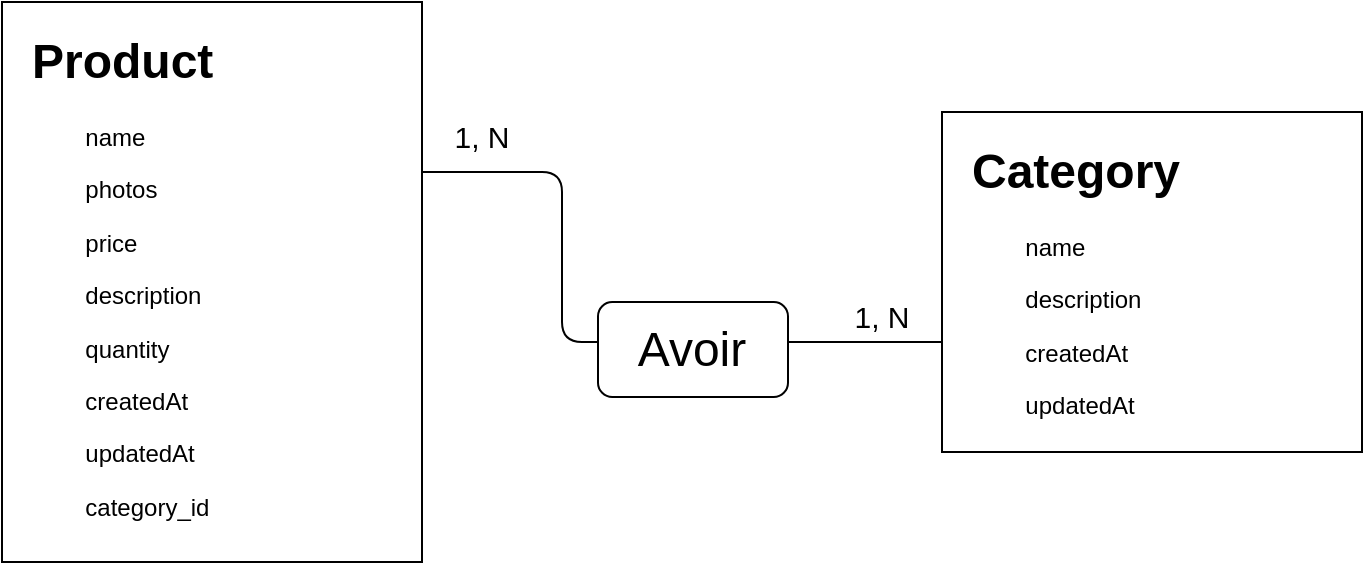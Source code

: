 <mxfile>
    <diagram id="AF0LznQo4-ePV2PRnuM4" name="Page-1">
        <mxGraphModel dx="917" dy="689" grid="1" gridSize="10" guides="1" tooltips="1" connect="1" arrows="1" fold="1" page="1" pageScale="1" pageWidth="850" pageHeight="1100" math="0" shadow="0">
            <root>
                <mxCell id="0"/>
                <mxCell id="1" parent="0"/>
                <mxCell id="2" value="" style="rounded=0;whiteSpace=wrap;html=1;" parent="1" vertex="1">
                    <mxGeometry x="80" y="80" width="210" height="280" as="geometry"/>
                </mxCell>
                <mxCell id="4" value="&lt;h1&gt;Product&lt;/h1&gt;&lt;p&gt;&lt;span style=&quot;background-color: initial;&quot;&gt;&lt;span style=&quot;white-space: pre;&quot;&gt;&#9;&lt;/span&gt;name&lt;/span&gt;&lt;/p&gt;&lt;p&gt;&amp;nbsp; &amp;nbsp; &amp;nbsp; &amp;nbsp; photos&lt;/p&gt;&lt;p&gt;&amp;nbsp; &amp;nbsp; &amp;nbsp; &amp;nbsp; price&lt;/p&gt;&lt;p&gt;&amp;nbsp; &amp;nbsp; &amp;nbsp; &amp;nbsp; description&lt;/p&gt;&lt;p&gt;&amp;nbsp; &amp;nbsp; &amp;nbsp; &amp;nbsp; quantity&lt;/p&gt;&lt;p&gt;&amp;nbsp; &amp;nbsp; &amp;nbsp; &amp;nbsp; createdAt&lt;/p&gt;&lt;p&gt;&amp;nbsp; &amp;nbsp; &amp;nbsp; &amp;nbsp; updatedAt&lt;/p&gt;&lt;p&gt;&amp;nbsp; &amp;nbsp; &amp;nbsp; &amp;nbsp; category_id&lt;/p&gt;" style="text;html=1;strokeColor=none;fillColor=none;spacing=5;spacingTop=-20;whiteSpace=wrap;overflow=hidden;rounded=0;" parent="1" vertex="1">
                    <mxGeometry x="90" y="90" width="190" height="260" as="geometry"/>
                </mxCell>
                <mxCell id="6" style="edgeStyle=none;html=1;" parent="1" edge="1">
                    <mxGeometry relative="1" as="geometry">
                        <mxPoint x="290" y="165" as="sourcePoint"/>
                        <mxPoint x="560" y="250" as="targetPoint"/>
                        <Array as="points">
                            <mxPoint x="360" y="165"/>
                            <mxPoint x="360" y="200"/>
                            <mxPoint x="360" y="250"/>
                            <mxPoint x="410" y="250"/>
                            <mxPoint x="480" y="250"/>
                        </Array>
                    </mxGeometry>
                </mxCell>
                <mxCell id="11" value="" style="rounded=0;whiteSpace=wrap;html=1;" parent="1" vertex="1">
                    <mxGeometry x="550" y="135" width="210" height="170" as="geometry"/>
                </mxCell>
                <mxCell id="12" value="&lt;h1&gt;Category&lt;/h1&gt;&lt;p&gt;&lt;span style=&quot;background-color: initial;&quot;&gt;&amp;nbsp; &amp;nbsp; &amp;nbsp; &amp;nbsp; name&lt;/span&gt;&lt;br&gt;&lt;/p&gt;&lt;p&gt;&amp;nbsp; &amp;nbsp; &amp;nbsp; &amp;nbsp; description&lt;/p&gt;&lt;p&gt;&amp;nbsp; &amp;nbsp; &amp;nbsp; &amp;nbsp; createdAt&lt;/p&gt;&lt;p&gt;&amp;nbsp; &amp;nbsp; &amp;nbsp; &amp;nbsp; updatedAt&lt;/p&gt;" style="text;html=1;strokeColor=none;fillColor=none;spacing=5;spacingTop=-20;whiteSpace=wrap;overflow=hidden;rounded=0;" parent="1" vertex="1">
                    <mxGeometry x="560" y="145" width="190" height="150" as="geometry"/>
                </mxCell>
                <mxCell id="14" value="" style="rounded=1;whiteSpace=wrap;html=1;" parent="1" vertex="1">
                    <mxGeometry x="378" y="230" width="95" height="47.5" as="geometry"/>
                </mxCell>
                <mxCell id="16" value="&lt;font style=&quot;font-size: 24px;&quot;&gt;Avoir&lt;/font&gt;" style="text;html=1;strokeColor=none;fillColor=none;align=center;verticalAlign=middle;whiteSpace=wrap;rounded=0;" parent="1" vertex="1">
                    <mxGeometry x="385" y="233.75" width="80" height="40" as="geometry"/>
                </mxCell>
                <mxCell id="17" value="&lt;font style=&quot;font-size: 15px;&quot;&gt;1, N&lt;/font&gt;" style="text;html=1;strokeColor=none;fillColor=none;align=center;verticalAlign=middle;whiteSpace=wrap;rounded=0;fontSize=24;" parent="1" vertex="1">
                    <mxGeometry x="290" y="130" width="60" height="30" as="geometry"/>
                </mxCell>
                <mxCell id="18" value="&lt;font style=&quot;font-size: 15px;&quot;&gt;1, N&lt;/font&gt;" style="text;html=1;strokeColor=none;fillColor=none;align=center;verticalAlign=middle;whiteSpace=wrap;rounded=0;fontSize=24;" parent="1" vertex="1">
                    <mxGeometry x="490" y="220" width="60" height="30" as="geometry"/>
                </mxCell>
            </root>
        </mxGraphModel>
    </diagram>
</mxfile>